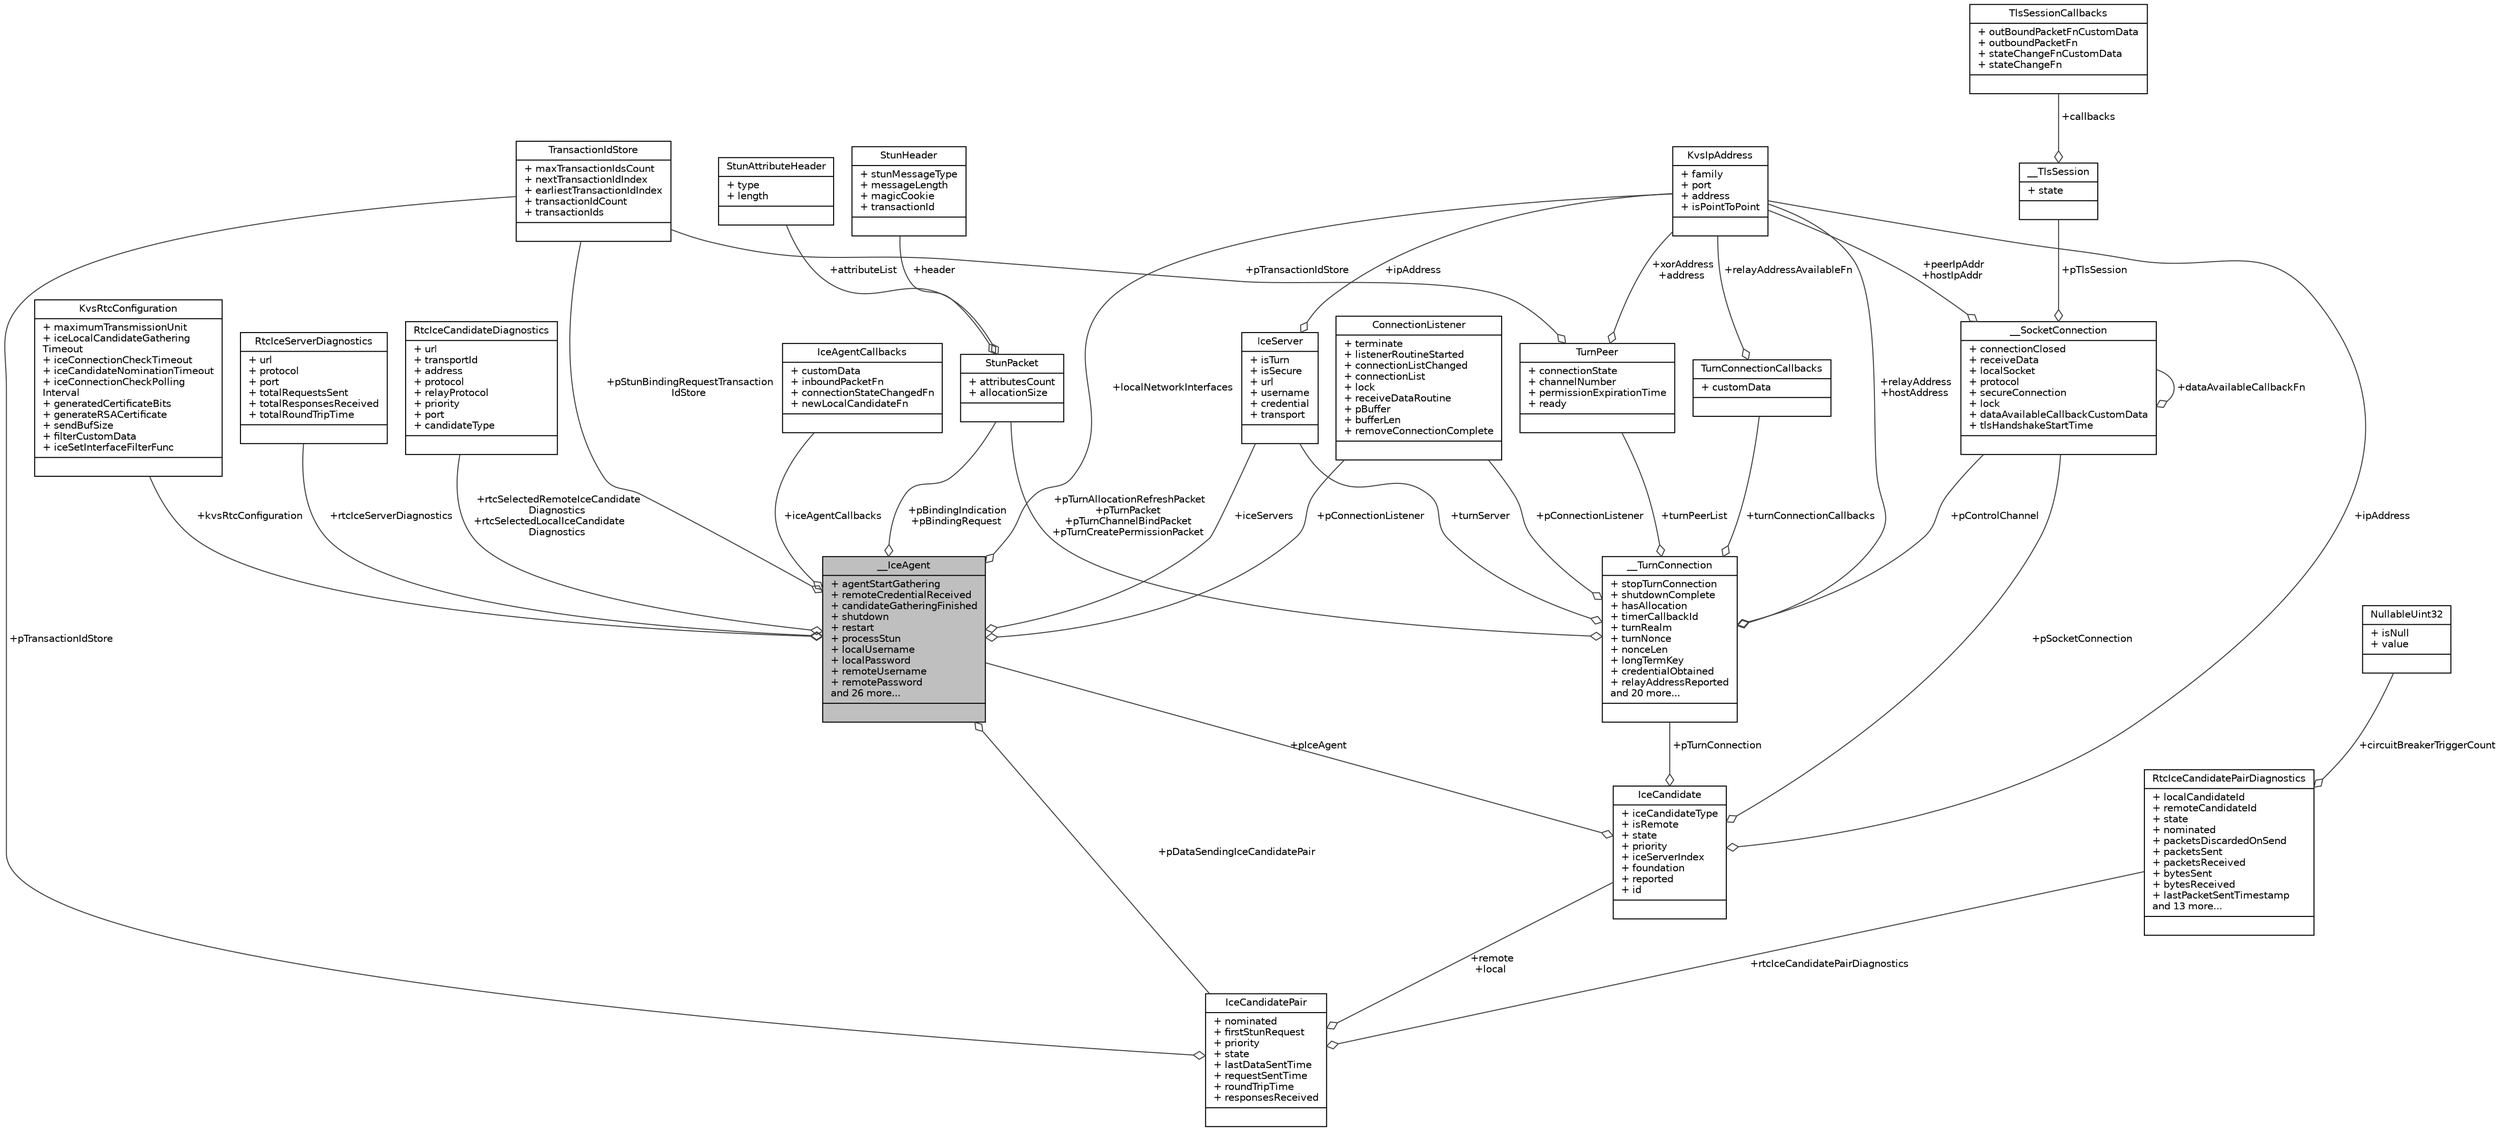 digraph "__IceAgent"
{
 // LATEX_PDF_SIZE
  edge [fontname="Helvetica",fontsize="10",labelfontname="Helvetica",labelfontsize="10"];
  node [fontname="Helvetica",fontsize="10",shape=record];
  Node1 [label="{__IceAgent\n|+ agentStartGathering\l+ remoteCredentialReceived\l+ candidateGatheringFinished\l+ shutdown\l+ restart\l+ processStun\l+ localUsername\l+ localPassword\l+ remoteUsername\l+ remotePassword\land 26 more...\l|}",height=0.2,width=0.4,color="black", fillcolor="grey75", style="filled", fontcolor="black",tooltip=" "];
  Node2 -> Node1 [color="grey25",fontsize="10",style="solid",label=" +iceServers" ,arrowhead="odiamond",fontname="Helvetica"];
  Node2 [label="{IceServer\n|+ isTurn\l+ isSecure\l+ url\l+ username\l+ credential\l+ transport\l|}",height=0.2,width=0.4,color="black", fillcolor="white", style="filled",URL="$structIceServer.html",tooltip=" "];
  Node3 -> Node2 [color="grey25",fontsize="10",style="solid",label=" +ipAddress" ,arrowhead="odiamond",fontname="Helvetica"];
  Node3 [label="{KvsIpAddress\n|+ family\l+ port\l+ address\l+ isPointToPoint\l|}",height=0.2,width=0.4,color="black", fillcolor="white", style="filled",URL="$structKvsIpAddress.html",tooltip=" "];
  Node4 -> Node1 [color="grey25",fontsize="10",style="solid",label=" +iceAgentCallbacks" ,arrowhead="odiamond",fontname="Helvetica"];
  Node4 [label="{IceAgentCallbacks\n|+ customData\l+ inboundPacketFn\l+ connectionStateChangedFn\l+ newLocalCandidateFn\l|}",height=0.2,width=0.4,color="black", fillcolor="white", style="filled",URL="$structIceAgentCallbacks.html",tooltip=" "];
  Node3 -> Node1 [color="grey25",fontsize="10",style="solid",label=" +localNetworkInterfaces" ,arrowhead="odiamond",fontname="Helvetica"];
  Node5 -> Node1 [color="grey25",fontsize="10",style="solid",label=" +pStunBindingRequestTransaction\lIdStore" ,arrowhead="odiamond",fontname="Helvetica"];
  Node5 [label="{TransactionIdStore\n|+ maxTransactionIdsCount\l+ nextTransactionIdIndex\l+ earliestTransactionIdIndex\l+ transactionIdCount\l+ transactionIds\l|}",height=0.2,width=0.4,color="black", fillcolor="white", style="filled",URL="$structTransactionIdStore.html",tooltip=" "];
  Node6 -> Node1 [color="grey25",fontsize="10",style="solid",label=" +kvsRtcConfiguration" ,arrowhead="odiamond",fontname="Helvetica"];
  Node6 [label="{KvsRtcConfiguration\n|+ maximumTransmissionUnit\l+ iceLocalCandidateGathering\lTimeout\l+ iceConnectionCheckTimeout\l+ iceCandidateNominationTimeout\l+ iceConnectionCheckPolling\lInterval\l+ generatedCertificateBits\l+ generateRSACertificate\l+ sendBufSize\l+ filterCustomData\l+ iceSetInterfaceFilterFunc\l|}",height=0.2,width=0.4,color="black", fillcolor="white", style="filled",URL="$structKvsRtcConfiguration.html",tooltip=" "];
  Node7 -> Node1 [color="grey25",fontsize="10",style="solid",label=" +rtcIceServerDiagnostics" ,arrowhead="odiamond",fontname="Helvetica"];
  Node7 [label="{RtcIceServerDiagnostics\n|+ url\l+ protocol\l+ port\l+ totalRequestsSent\l+ totalResponsesReceived\l+ totalRoundTripTime\l|}",height=0.2,width=0.4,color="black", fillcolor="white", style="filled",URL="$structRtcIceServerDiagnostics.html",tooltip=" "];
  Node8 -> Node1 [color="grey25",fontsize="10",style="solid",label=" +pDataSendingIceCandidatePair" ,arrowhead="odiamond",fontname="Helvetica"];
  Node8 [label="{IceCandidatePair\n|+ nominated\l+ firstStunRequest\l+ priority\l+ state\l+ lastDataSentTime\l+ requestSentTime\l+ roundTripTime\l+ responsesReceived\l|}",height=0.2,width=0.4,color="black", fillcolor="white", style="filled",URL="$structIceCandidatePair.html",tooltip=" "];
  Node5 -> Node8 [color="grey25",fontsize="10",style="solid",label=" +pTransactionIdStore" ,arrowhead="odiamond",fontname="Helvetica"];
  Node9 -> Node8 [color="grey25",fontsize="10",style="solid",label=" +remote\n+local" ,arrowhead="odiamond",fontname="Helvetica"];
  Node9 [label="{IceCandidate\n|+ iceCandidateType\l+ isRemote\l+ state\l+ priority\l+ iceServerIndex\l+ foundation\l+ reported\l+ id\l|}",height=0.2,width=0.4,color="black", fillcolor="white", style="filled",URL="$structIceCandidate.html",tooltip=" "];
  Node10 -> Node9 [color="grey25",fontsize="10",style="solid",label=" +pTurnConnection" ,arrowhead="odiamond",fontname="Helvetica"];
  Node10 [label="{__TurnConnection\n|+ stopTurnConnection\l+ shutdownComplete\l+ hasAllocation\l+ timerCallbackId\l+ turnRealm\l+ turnNonce\l+ nonceLen\l+ longTermKey\l+ credentialObtained\l+ relayAddressReported\land 20 more...\l|}",height=0.2,width=0.4,color="black", fillcolor="white", style="filled",URL="$struct____TurnConnection.html",tooltip=" "];
  Node2 -> Node10 [color="grey25",fontsize="10",style="solid",label=" +turnServer" ,arrowhead="odiamond",fontname="Helvetica"];
  Node3 -> Node10 [color="grey25",fontsize="10",style="solid",label=" +relayAddress\n+hostAddress" ,arrowhead="odiamond",fontname="Helvetica"];
  Node11 -> Node10 [color="grey25",fontsize="10",style="solid",label=" +pConnectionListener" ,arrowhead="odiamond",fontname="Helvetica"];
  Node11 [label="{ConnectionListener\n|+ terminate\l+ listenerRoutineStarted\l+ connectionListChanged\l+ connectionList\l+ lock\l+ receiveDataRoutine\l+ pBuffer\l+ bufferLen\l+ removeConnectionComplete\l|}",height=0.2,width=0.4,color="black", fillcolor="white", style="filled",URL="$structConnectionListener.html",tooltip=" "];
  Node12 -> Node10 [color="grey25",fontsize="10",style="solid",label=" +pTurnAllocationRefreshPacket\n+pTurnPacket\n+pTurnChannelBindPacket\n+pTurnCreatePermissionPacket" ,arrowhead="odiamond",fontname="Helvetica"];
  Node12 [label="{StunPacket\n|+ attributesCount\l+ allocationSize\l|}",height=0.2,width=0.4,color="black", fillcolor="white", style="filled",URL="$structStunPacket.html",tooltip=" "];
  Node13 -> Node12 [color="grey25",fontsize="10",style="solid",label=" +header" ,arrowhead="odiamond",fontname="Helvetica"];
  Node13 [label="{StunHeader\n|+ stunMessageType\l+ messageLength\l+ magicCookie\l+ transactionId\l|}",height=0.2,width=0.4,color="black", fillcolor="white", style="filled",URL="$structStunHeader.html",tooltip=" "];
  Node14 -> Node12 [color="grey25",fontsize="10",style="solid",label=" +attributeList" ,arrowhead="odiamond",fontname="Helvetica"];
  Node14 [label="{StunAttributeHeader\n|+ type\l+ length\l|}",height=0.2,width=0.4,color="black", fillcolor="white", style="filled",URL="$structStunAttributeHeader.html",tooltip=" "];
  Node15 -> Node10 [color="grey25",fontsize="10",style="solid",label=" +turnPeerList" ,arrowhead="odiamond",fontname="Helvetica"];
  Node15 [label="{TurnPeer\n|+ connectionState\l+ channelNumber\l+ permissionExpirationTime\l+ ready\l|}",height=0.2,width=0.4,color="black", fillcolor="white", style="filled",URL="$structTurnPeer.html",tooltip=" "];
  Node3 -> Node15 [color="grey25",fontsize="10",style="solid",label=" +xorAddress\n+address" ,arrowhead="odiamond",fontname="Helvetica"];
  Node5 -> Node15 [color="grey25",fontsize="10",style="solid",label=" +pTransactionIdStore" ,arrowhead="odiamond",fontname="Helvetica"];
  Node16 -> Node10 [color="grey25",fontsize="10",style="solid",label=" +pControlChannel" ,arrowhead="odiamond",fontname="Helvetica"];
  Node16 [label="{__SocketConnection\n|+ connectionClosed\l+ receiveData\l+ localSocket\l+ protocol\l+ secureConnection\l+ lock\l+ dataAvailableCallbackCustomData\l+ tlsHandshakeStartTime\l|}",height=0.2,width=0.4,color="black", fillcolor="white", style="filled",URL="$struct____SocketConnection.html",tooltip=" "];
  Node3 -> Node16 [color="grey25",fontsize="10",style="solid",label=" +peerIpAddr\n+hostIpAddr" ,arrowhead="odiamond",fontname="Helvetica"];
  Node16 -> Node16 [color="grey25",fontsize="10",style="solid",label=" +dataAvailableCallbackFn" ,arrowhead="odiamond",fontname="Helvetica"];
  Node17 -> Node16 [color="grey25",fontsize="10",style="solid",label=" +pTlsSession" ,arrowhead="odiamond",fontname="Helvetica"];
  Node17 [label="{__TlsSession\n|+ state\l|}",height=0.2,width=0.4,color="black", fillcolor="white", style="filled",URL="$struct____TlsSession.html",tooltip=" "];
  Node18 -> Node17 [color="grey25",fontsize="10",style="solid",label=" +callbacks" ,arrowhead="odiamond",fontname="Helvetica"];
  Node18 [label="{TlsSessionCallbacks\n|+ outBoundPacketFnCustomData\l+ outboundPacketFn\l+ stateChangeFnCustomData\l+ stateChangeFn\l|}",height=0.2,width=0.4,color="black", fillcolor="white", style="filled",URL="$structTlsSessionCallbacks.html",tooltip=" "];
  Node19 -> Node10 [color="grey25",fontsize="10",style="solid",label=" +turnConnectionCallbacks" ,arrowhead="odiamond",fontname="Helvetica"];
  Node19 [label="{TurnConnectionCallbacks\n|+ customData\l|}",height=0.2,width=0.4,color="black", fillcolor="white", style="filled",URL="$structTurnConnectionCallbacks.html",tooltip=" "];
  Node3 -> Node19 [color="grey25",fontsize="10",style="solid",label=" +relayAddressAvailableFn" ,arrowhead="odiamond",fontname="Helvetica"];
  Node3 -> Node9 [color="grey25",fontsize="10",style="solid",label=" +ipAddress" ,arrowhead="odiamond",fontname="Helvetica"];
  Node16 -> Node9 [color="grey25",fontsize="10",style="solid",label=" +pSocketConnection" ,arrowhead="odiamond",fontname="Helvetica"];
  Node1 -> Node9 [color="grey25",fontsize="10",style="solid",label=" +pIceAgent" ,arrowhead="odiamond",fontname="Helvetica"];
  Node20 -> Node8 [color="grey25",fontsize="10",style="solid",label=" +rtcIceCandidatePairDiagnostics" ,arrowhead="odiamond",fontname="Helvetica"];
  Node20 [label="{RtcIceCandidatePairDiagnostics\n|+ localCandidateId\l+ remoteCandidateId\l+ state\l+ nominated\l+ packetsDiscardedOnSend\l+ packetsSent\l+ packetsReceived\l+ bytesSent\l+ bytesReceived\l+ lastPacketSentTimestamp\land 13 more...\l|}",height=0.2,width=0.4,color="black", fillcolor="white", style="filled",URL="$structRtcIceCandidatePairDiagnostics.html",tooltip=" "];
  Node21 -> Node20 [color="grey25",fontsize="10",style="solid",label=" +circuitBreakerTriggerCount" ,arrowhead="odiamond",fontname="Helvetica"];
  Node21 [label="{NullableUint32\n|+ isNull\l+ value\l|}",height=0.2,width=0.4,color="black", fillcolor="white", style="filled",URL="$structNullableUint32.html",tooltip="Custom data type to allow setting UINT32 data type to NULL since C does not support setting basic dat..."];
  Node12 -> Node1 [color="grey25",fontsize="10",style="solid",label=" +pBindingIndication\n+pBindingRequest" ,arrowhead="odiamond",fontname="Helvetica"];
  Node11 -> Node1 [color="grey25",fontsize="10",style="solid",label=" +pConnectionListener" ,arrowhead="odiamond",fontname="Helvetica"];
  Node22 -> Node1 [color="grey25",fontsize="10",style="solid",label=" +rtcSelectedRemoteIceCandidate\lDiagnostics\n+rtcSelectedLocalIceCandidate\lDiagnostics" ,arrowhead="odiamond",fontname="Helvetica"];
  Node22 [label="{RtcIceCandidateDiagnostics\n|+ url\l+ transportId\l+ address\l+ protocol\l+ relayProtocol\l+ priority\l+ port\l+ candidateType\l|}",height=0.2,width=0.4,color="black", fillcolor="white", style="filled",URL="$structRtcIceCandidateDiagnostics.html",tooltip=" "];
}
